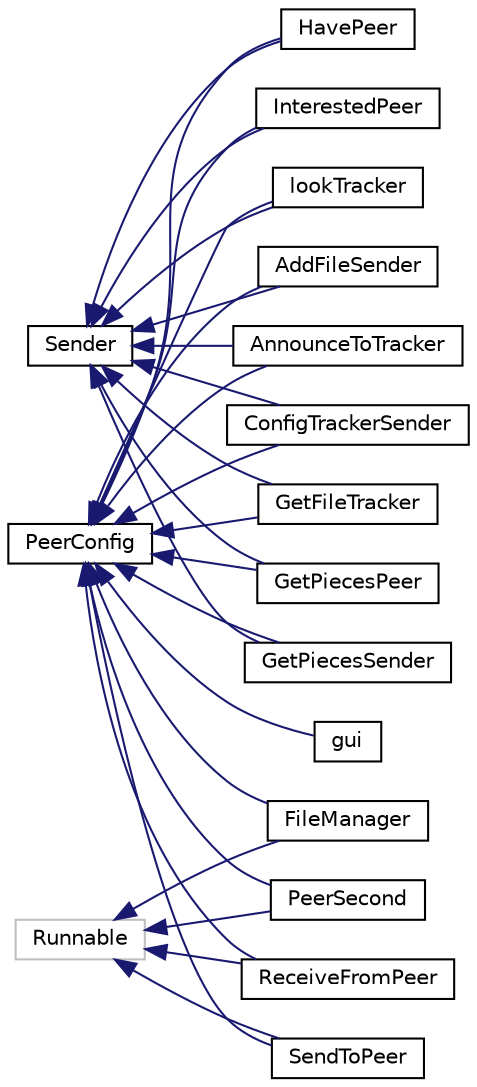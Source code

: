 digraph "Graphe hiérarchique des classes"
{
  edge [fontname="Helvetica",fontsize="10",labelfontname="Helvetica",labelfontsize="10"];
  node [fontname="Helvetica",fontsize="10",shape=record];
  rankdir="LR";
  Node15 [label="PeerConfig",height=0.2,width=0.4,color="black", fillcolor="white", style="filled",URL="$classPeerConfig.html"];
  Node15 -> Node1 [dir="back",color="midnightblue",fontsize="10",style="solid",fontname="Helvetica"];
  Node1 [label="AddFileSender",height=0.2,width=0.4,color="black", fillcolor="white", style="filled",URL="$classAddFileSender.html"];
  Node15 -> Node2 [dir="back",color="midnightblue",fontsize="10",style="solid",fontname="Helvetica"];
  Node2 [label="AnnounceToTracker",height=0.2,width=0.4,color="black", fillcolor="white", style="filled",URL="$classAnnounceToTracker.html"];
  Node15 -> Node3 [dir="back",color="midnightblue",fontsize="10",style="solid",fontname="Helvetica"];
  Node3 [label="ConfigTrackerSender",height=0.2,width=0.4,color="black", fillcolor="white", style="filled",URL="$classConfigTrackerSender.html"];
  Node15 -> Node11 [dir="back",color="midnightblue",fontsize="10",style="solid",fontname="Helvetica"];
  Node11 [label="FileManager",height=0.2,width=0.4,color="black", fillcolor="white", style="filled",URL="$classFileManager.html"];
  Node15 -> Node4 [dir="back",color="midnightblue",fontsize="10",style="solid",fontname="Helvetica"];
  Node4 [label="GetFileTracker",height=0.2,width=0.4,color="black", fillcolor="white", style="filled",URL="$classGetFileTracker.html"];
  Node15 -> Node5 [dir="back",color="midnightblue",fontsize="10",style="solid",fontname="Helvetica"];
  Node5 [label="GetPiecesPeer",height=0.2,width=0.4,color="black", fillcolor="white", style="filled",URL="$classGetPiecesPeer.html"];
  Node15 -> Node6 [dir="back",color="midnightblue",fontsize="10",style="solid",fontname="Helvetica"];
  Node6 [label="GetPiecesSender",height=0.2,width=0.4,color="black", fillcolor="white", style="filled",URL="$classGetPiecesSender.html"];
  Node15 -> Node16 [dir="back",color="midnightblue",fontsize="10",style="solid",fontname="Helvetica"];
  Node16 [label="gui",height=0.2,width=0.4,color="black", fillcolor="white", style="filled",URL="$classgui.html"];
  Node15 -> Node7 [dir="back",color="midnightblue",fontsize="10",style="solid",fontname="Helvetica"];
  Node7 [label="HavePeer",height=0.2,width=0.4,color="black", fillcolor="white", style="filled",URL="$classHavePeer.html"];
  Node15 -> Node8 [dir="back",color="midnightblue",fontsize="10",style="solid",fontname="Helvetica"];
  Node8 [label="InterestedPeer",height=0.2,width=0.4,color="black", fillcolor="white", style="filled",URL="$classInterestedPeer.html"];
  Node15 -> Node9 [dir="back",color="midnightblue",fontsize="10",style="solid",fontname="Helvetica"];
  Node9 [label="lookTracker",height=0.2,width=0.4,color="black", fillcolor="white", style="filled",URL="$classlookTracker.html"];
  Node15 -> Node12 [dir="back",color="midnightblue",fontsize="10",style="solid",fontname="Helvetica"];
  Node12 [label="PeerSecond",height=0.2,width=0.4,color="black", fillcolor="white", style="filled",URL="$classPeerSecond.html"];
  Node15 -> Node13 [dir="back",color="midnightblue",fontsize="10",style="solid",fontname="Helvetica"];
  Node13 [label="ReceiveFromPeer",height=0.2,width=0.4,color="black", fillcolor="white", style="filled",URL="$classReceiveFromPeer.html"];
  Node15 -> Node14 [dir="back",color="midnightblue",fontsize="10",style="solid",fontname="Helvetica"];
  Node14 [label="SendToPeer",height=0.2,width=0.4,color="black", fillcolor="white", style="filled",URL="$classSendToPeer.html"];
  Node10 [label="Runnable",height=0.2,width=0.4,color="grey75", fillcolor="white", style="filled"];
  Node10 -> Node11 [dir="back",color="midnightblue",fontsize="10",style="solid",fontname="Helvetica"];
  Node10 -> Node12 [dir="back",color="midnightblue",fontsize="10",style="solid",fontname="Helvetica"];
  Node10 -> Node13 [dir="back",color="midnightblue",fontsize="10",style="solid",fontname="Helvetica"];
  Node10 -> Node14 [dir="back",color="midnightblue",fontsize="10",style="solid",fontname="Helvetica"];
  Node0 [label="Sender",height=0.2,width=0.4,color="black", fillcolor="white", style="filled",URL="$interfaceSender.html"];
  Node0 -> Node1 [dir="back",color="midnightblue",fontsize="10",style="solid",fontname="Helvetica"];
  Node0 -> Node2 [dir="back",color="midnightblue",fontsize="10",style="solid",fontname="Helvetica"];
  Node0 -> Node3 [dir="back",color="midnightblue",fontsize="10",style="solid",fontname="Helvetica"];
  Node0 -> Node4 [dir="back",color="midnightblue",fontsize="10",style="solid",fontname="Helvetica"];
  Node0 -> Node5 [dir="back",color="midnightblue",fontsize="10",style="solid",fontname="Helvetica"];
  Node0 -> Node6 [dir="back",color="midnightblue",fontsize="10",style="solid",fontname="Helvetica"];
  Node0 -> Node7 [dir="back",color="midnightblue",fontsize="10",style="solid",fontname="Helvetica"];
  Node0 -> Node8 [dir="back",color="midnightblue",fontsize="10",style="solid",fontname="Helvetica"];
  Node0 -> Node9 [dir="back",color="midnightblue",fontsize="10",style="solid",fontname="Helvetica"];
}
